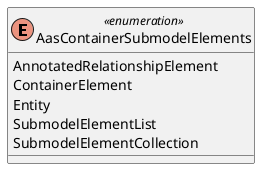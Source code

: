 @startuml
enum AasContainerSubmodelElements <<enumeration>> {
  AnnotatedRelationshipElement
  ContainerElement
  Entity
  SubmodelElementList
  SubmodelElementCollection
}
@enduml